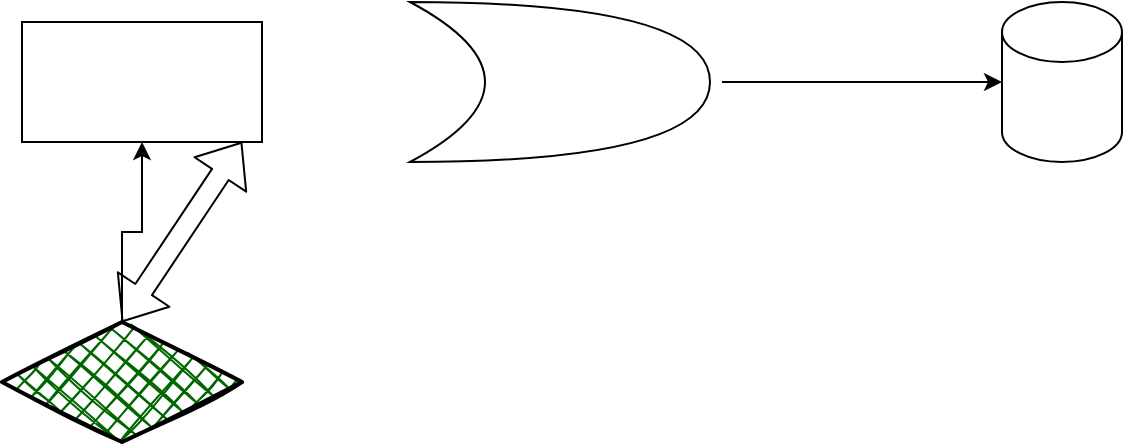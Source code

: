 <mxfile version="13.7.3" type="github"><diagram id="_xhkULrOfau3u3foBpW6" name="Page-1"><mxGraphModel dx="868" dy="450" grid="1" gridSize="10" guides="1" tooltips="1" connect="1" arrows="1" fold="1" page="1" pageScale="1" pageWidth="827" pageHeight="1169" math="0" shadow="0"><root><mxCell id="0"/><mxCell id="1" parent="0"/><mxCell id="ksh6pbtVEZa5uS_CXTQC-1" value="" style="rounded=0;whiteSpace=wrap;html=1;" parent="1" vertex="1"><mxGeometry x="70" y="90" width="120" height="60" as="geometry"/></mxCell><mxCell id="ksh6pbtVEZa5uS_CXTQC-3" value="" style="edgeStyle=orthogonalEdgeStyle;rounded=0;orthogonalLoop=1;jettySize=auto;html=1;" parent="1" source="ksh6pbtVEZa5uS_CXTQC-2" target="ksh6pbtVEZa5uS_CXTQC-1" edge="1"><mxGeometry relative="1" as="geometry"/></mxCell><mxCell id="ksh6pbtVEZa5uS_CXTQC-2" value="" style="rhombus;whiteSpace=wrap;html=1;strokeWidth=2;fillWeight=-1;hachureGap=8;fillStyle=cross-hatch;fillColor=#006600;sketch=1;" parent="1" vertex="1"><mxGeometry x="60" y="240" width="120" height="60" as="geometry"/></mxCell><mxCell id="ksh6pbtVEZa5uS_CXTQC-4" value="" style="shape=flexArrow;endArrow=classic;startArrow=classic;html=1;exitX=0.5;exitY=0;exitDx=0;exitDy=0;" parent="1" source="ksh6pbtVEZa5uS_CXTQC-2" edge="1"><mxGeometry width="50" height="50" relative="1" as="geometry"><mxPoint x="130" y="200" as="sourcePoint"/><mxPoint x="180" y="150" as="targetPoint"/></mxGeometry></mxCell><mxCell id="D19hkG4DaADOHzwFGMXf-1" value="" style="shape=xor;whiteSpace=wrap;html=1;" vertex="1" parent="1"><mxGeometry x="264" y="80" width="150" height="80" as="geometry"/></mxCell><mxCell id="D19hkG4DaADOHzwFGMXf-2" value="" style="shape=cylinder3;whiteSpace=wrap;html=1;boundedLbl=1;backgroundOutline=1;size=15;" vertex="1" parent="1"><mxGeometry x="560" y="80" width="60" height="80" as="geometry"/></mxCell><mxCell id="D19hkG4DaADOHzwFGMXf-3" value="" style="endArrow=classic;html=1;" edge="1" parent="1" target="D19hkG4DaADOHzwFGMXf-2"><mxGeometry width="50" height="50" relative="1" as="geometry"><mxPoint x="420" y="120" as="sourcePoint"/><mxPoint x="470" y="70" as="targetPoint"/></mxGeometry></mxCell></root></mxGraphModel></diagram></mxfile>